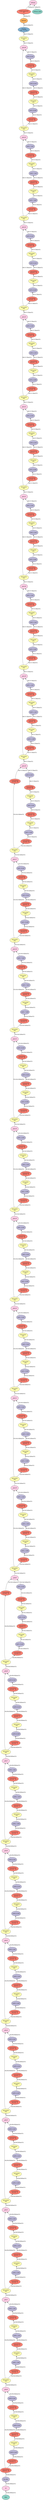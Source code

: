 digraph plot {
	data [label=data fillcolor="#8dd3c7" fixedsize=false height=0.8034 shape=oval style=filled width=1.3]
	id [label=id fillcolor="#fccde5" fixedsize=false height=0.8034 shape=oval style=filled width=1.3]
	bn_data [label=bn_data fillcolor="#bebada" fixedsize=false height=0.8034 shape=oval style=filled width=1.3]
	conv0 [label="Convolution
3x3/1x1, 16" fillcolor="#fb8072" fixedsize=false height=0.8034 shape=oval style=filled width=1.3]
	unit0_0_conv0 [label="Convolution
1x1/1x1, 4" fillcolor="#fb8072" fixedsize=false height=0.8034 shape=oval style=filled width=1.3]
	unit0_0_bn0 [label=unit0_0_bn0 fillcolor="#bebada" fixedsize=false height=0.8034 shape=oval style=filled width=1.3]
	unit0_0_relu0 [label="Activation
relu" fillcolor="#ffffb3" fixedsize=false height=0.8034 shape=oval style=filled width=1.3]
	unit0_0_conv1 [label="Convolution
3x3/1x1, 4" fillcolor="#fb8072" fixedsize=false height=0.8034 shape=oval style=filled width=1.3]
	unit0_0_bn1 [label=unit0_0_bn1 fillcolor="#bebada" fixedsize=false height=0.8034 shape=oval style=filled width=1.3]
	unit0_0_relu1 [label="Activation
relu" fillcolor="#ffffb3" fixedsize=false height=0.8034 shape=oval style=filled width=1.3]
	unit0_0_conv2 [label="Convolution
1x1/1x1, 16" fillcolor="#fb8072" fixedsize=false height=0.8034 shape=oval style=filled width=1.3]
	unit0_0_bn2 [label=unit0_0_bn2 fillcolor="#bebada" fixedsize=false height=0.8034 shape=oval style=filled width=1.3]
	_plus0 [label=_plus0 fillcolor="#fccde5" fixedsize=false height=0.8034 shape=oval style=filled width=1.3]
	unit0_0relu2 [label="Activation
relu" fillcolor="#ffffb3" fixedsize=false height=0.8034 shape=oval style=filled width=1.3]
	unit0_1_conv0 [label="Convolution
1x1/1x1, 4" fillcolor="#fb8072" fixedsize=false height=0.8034 shape=oval style=filled width=1.3]
	unit0_1_bn0 [label=unit0_1_bn0 fillcolor="#bebada" fixedsize=false height=0.8034 shape=oval style=filled width=1.3]
	unit0_1_relu0 [label="Activation
relu" fillcolor="#ffffb3" fixedsize=false height=0.8034 shape=oval style=filled width=1.3]
	unit0_1_conv1 [label="Convolution
3x3/1x1, 4" fillcolor="#fb8072" fixedsize=false height=0.8034 shape=oval style=filled width=1.3]
	unit0_1_bn1 [label=unit0_1_bn1 fillcolor="#bebada" fixedsize=false height=0.8034 shape=oval style=filled width=1.3]
	unit0_1_relu1 [label="Activation
relu" fillcolor="#ffffb3" fixedsize=false height=0.8034 shape=oval style=filled width=1.3]
	unit0_1_conv2 [label="Convolution
1x1/1x1, 16" fillcolor="#fb8072" fixedsize=false height=0.8034 shape=oval style=filled width=1.3]
	unit0_1_bn2 [label=unit0_1_bn2 fillcolor="#bebada" fixedsize=false height=0.8034 shape=oval style=filled width=1.3]
	_plus1 [label=_plus1 fillcolor="#fccde5" fixedsize=false height=0.8034 shape=oval style=filled width=1.3]
	unit0_1relu2 [label="Activation
relu" fillcolor="#ffffb3" fixedsize=false height=0.8034 shape=oval style=filled width=1.3]
	unit0_2_conv0 [label="Convolution
1x1/1x1, 4" fillcolor="#fb8072" fixedsize=false height=0.8034 shape=oval style=filled width=1.3]
	unit0_2_bn0 [label=unit0_2_bn0 fillcolor="#bebada" fixedsize=false height=0.8034 shape=oval style=filled width=1.3]
	unit0_2_relu0 [label="Activation
relu" fillcolor="#ffffb3" fixedsize=false height=0.8034 shape=oval style=filled width=1.3]
	unit0_2_conv1 [label="Convolution
3x3/1x1, 4" fillcolor="#fb8072" fixedsize=false height=0.8034 shape=oval style=filled width=1.3]
	unit0_2_bn1 [label=unit0_2_bn1 fillcolor="#bebada" fixedsize=false height=0.8034 shape=oval style=filled width=1.3]
	unit0_2_relu1 [label="Activation
relu" fillcolor="#ffffb3" fixedsize=false height=0.8034 shape=oval style=filled width=1.3]
	unit0_2_conv2 [label="Convolution
1x1/1x1, 16" fillcolor="#fb8072" fixedsize=false height=0.8034 shape=oval style=filled width=1.3]
	unit0_2_bn2 [label=unit0_2_bn2 fillcolor="#bebada" fixedsize=false height=0.8034 shape=oval style=filled width=1.3]
	_plus2 [label=_plus2 fillcolor="#fccde5" fixedsize=false height=0.8034 shape=oval style=filled width=1.3]
	unit0_2relu2 [label="Activation
relu" fillcolor="#ffffb3" fixedsize=false height=0.8034 shape=oval style=filled width=1.3]
	unit0_3_conv0 [label="Convolution
1x1/1x1, 4" fillcolor="#fb8072" fixedsize=false height=0.8034 shape=oval style=filled width=1.3]
	unit0_3_bn0 [label=unit0_3_bn0 fillcolor="#bebada" fixedsize=false height=0.8034 shape=oval style=filled width=1.3]
	unit0_3_relu0 [label="Activation
relu" fillcolor="#ffffb3" fixedsize=false height=0.8034 shape=oval style=filled width=1.3]
	unit0_3_conv1 [label="Convolution
3x3/1x1, 4" fillcolor="#fb8072" fixedsize=false height=0.8034 shape=oval style=filled width=1.3]
	unit0_3_bn1 [label=unit0_3_bn1 fillcolor="#bebada" fixedsize=false height=0.8034 shape=oval style=filled width=1.3]
	unit0_3_relu1 [label="Activation
relu" fillcolor="#ffffb3" fixedsize=false height=0.8034 shape=oval style=filled width=1.3]
	unit0_3_conv2 [label="Convolution
1x1/1x1, 16" fillcolor="#fb8072" fixedsize=false height=0.8034 shape=oval style=filled width=1.3]
	unit0_3_bn2 [label=unit0_3_bn2 fillcolor="#bebada" fixedsize=false height=0.8034 shape=oval style=filled width=1.3]
	_plus3 [label=_plus3 fillcolor="#fccde5" fixedsize=false height=0.8034 shape=oval style=filled width=1.3]
	unit0_3relu2 [label="Activation
relu" fillcolor="#ffffb3" fixedsize=false height=0.8034 shape=oval style=filled width=1.3]
	unit0_4_conv0 [label="Convolution
1x1/1x1, 4" fillcolor="#fb8072" fixedsize=false height=0.8034 shape=oval style=filled width=1.3]
	unit0_4_bn0 [label=unit0_4_bn0 fillcolor="#bebada" fixedsize=false height=0.8034 shape=oval style=filled width=1.3]
	unit0_4_relu0 [label="Activation
relu" fillcolor="#ffffb3" fixedsize=false height=0.8034 shape=oval style=filled width=1.3]
	unit0_4_conv1 [label="Convolution
3x3/1x1, 4" fillcolor="#fb8072" fixedsize=false height=0.8034 shape=oval style=filled width=1.3]
	unit0_4_bn1 [label=unit0_4_bn1 fillcolor="#bebada" fixedsize=false height=0.8034 shape=oval style=filled width=1.3]
	unit0_4_relu1 [label="Activation
relu" fillcolor="#ffffb3" fixedsize=false height=0.8034 shape=oval style=filled width=1.3]
	unit0_4_conv2 [label="Convolution
1x1/1x1, 16" fillcolor="#fb8072" fixedsize=false height=0.8034 shape=oval style=filled width=1.3]
	unit0_4_bn2 [label=unit0_4_bn2 fillcolor="#bebada" fixedsize=false height=0.8034 shape=oval style=filled width=1.3]
	_plus4 [label=_plus4 fillcolor="#fccde5" fixedsize=false height=0.8034 shape=oval style=filled width=1.3]
	unit0_4relu2 [label="Activation
relu" fillcolor="#ffffb3" fixedsize=false height=0.8034 shape=oval style=filled width=1.3]
	unit0_5_conv0 [label="Convolution
1x1/1x1, 4" fillcolor="#fb8072" fixedsize=false height=0.8034 shape=oval style=filled width=1.3]
	unit0_5_bn0 [label=unit0_5_bn0 fillcolor="#bebada" fixedsize=false height=0.8034 shape=oval style=filled width=1.3]
	unit0_5_relu0 [label="Activation
relu" fillcolor="#ffffb3" fixedsize=false height=0.8034 shape=oval style=filled width=1.3]
	unit0_5_conv1 [label="Convolution
3x3/1x1, 4" fillcolor="#fb8072" fixedsize=false height=0.8034 shape=oval style=filled width=1.3]
	unit0_5_bn1 [label=unit0_5_bn1 fillcolor="#bebada" fixedsize=false height=0.8034 shape=oval style=filled width=1.3]
	unit0_5_relu1 [label="Activation
relu" fillcolor="#ffffb3" fixedsize=false height=0.8034 shape=oval style=filled width=1.3]
	unit0_5_conv2 [label="Convolution
1x1/1x1, 16" fillcolor="#fb8072" fixedsize=false height=0.8034 shape=oval style=filled width=1.3]
	unit0_5_bn2 [label=unit0_5_bn2 fillcolor="#bebada" fixedsize=false height=0.8034 shape=oval style=filled width=1.3]
	_plus5 [label=_plus5 fillcolor="#fccde5" fixedsize=false height=0.8034 shape=oval style=filled width=1.3]
	unit0_5relu2 [label="Activation
relu" fillcolor="#ffffb3" fixedsize=false height=0.8034 shape=oval style=filled width=1.3]
	unit0_6_conv0 [label="Convolution
1x1/1x1, 4" fillcolor="#fb8072" fixedsize=false height=0.8034 shape=oval style=filled width=1.3]
	unit0_6_bn0 [label=unit0_6_bn0 fillcolor="#bebada" fixedsize=false height=0.8034 shape=oval style=filled width=1.3]
	unit0_6_relu0 [label="Activation
relu" fillcolor="#ffffb3" fixedsize=false height=0.8034 shape=oval style=filled width=1.3]
	unit0_6_conv1 [label="Convolution
3x3/1x1, 4" fillcolor="#fb8072" fixedsize=false height=0.8034 shape=oval style=filled width=1.3]
	unit0_6_bn1 [label=unit0_6_bn1 fillcolor="#bebada" fixedsize=false height=0.8034 shape=oval style=filled width=1.3]
	unit0_6_relu1 [label="Activation
relu" fillcolor="#ffffb3" fixedsize=false height=0.8034 shape=oval style=filled width=1.3]
	unit0_6_conv2 [label="Convolution
1x1/1x1, 16" fillcolor="#fb8072" fixedsize=false height=0.8034 shape=oval style=filled width=1.3]
	unit0_6_bn2 [label=unit0_6_bn2 fillcolor="#bebada" fixedsize=false height=0.8034 shape=oval style=filled width=1.3]
	_plus6 [label=_plus6 fillcolor="#fccde5" fixedsize=false height=0.8034 shape=oval style=filled width=1.3]
	unit0_6relu2 [label="Activation
relu" fillcolor="#ffffb3" fixedsize=false height=0.8034 shape=oval style=filled width=1.3]
	unit0_7_conv0 [label="Convolution
1x1/1x1, 4" fillcolor="#fb8072" fixedsize=false height=0.8034 shape=oval style=filled width=1.3]
	unit0_7_bn0 [label=unit0_7_bn0 fillcolor="#bebada" fixedsize=false height=0.8034 shape=oval style=filled width=1.3]
	unit0_7_relu0 [label="Activation
relu" fillcolor="#ffffb3" fixedsize=false height=0.8034 shape=oval style=filled width=1.3]
	unit0_7_conv1 [label="Convolution
3x3/1x1, 4" fillcolor="#fb8072" fixedsize=false height=0.8034 shape=oval style=filled width=1.3]
	unit0_7_bn1 [label=unit0_7_bn1 fillcolor="#bebada" fixedsize=false height=0.8034 shape=oval style=filled width=1.3]
	unit0_7_relu1 [label="Activation
relu" fillcolor="#ffffb3" fixedsize=false height=0.8034 shape=oval style=filled width=1.3]
	unit0_7_conv2 [label="Convolution
1x1/1x1, 16" fillcolor="#fb8072" fixedsize=false height=0.8034 shape=oval style=filled width=1.3]
	unit0_7_bn2 [label=unit0_7_bn2 fillcolor="#bebada" fixedsize=false height=0.8034 shape=oval style=filled width=1.3]
	_plus7 [label=_plus7 fillcolor="#fccde5" fixedsize=false height=0.8034 shape=oval style=filled width=1.3]
	unit0_7relu2 [label="Activation
relu" fillcolor="#ffffb3" fixedsize=false height=0.8034 shape=oval style=filled width=1.3]
	unit0_8_conv0 [label="Convolution
1x1/1x1, 4" fillcolor="#fb8072" fixedsize=false height=0.8034 shape=oval style=filled width=1.3]
	unit0_8_bn0 [label=unit0_8_bn0 fillcolor="#bebada" fixedsize=false height=0.8034 shape=oval style=filled width=1.3]
	unit0_8_relu0 [label="Activation
relu" fillcolor="#ffffb3" fixedsize=false height=0.8034 shape=oval style=filled width=1.3]
	unit0_8_conv1 [label="Convolution
3x3/1x1, 4" fillcolor="#fb8072" fixedsize=false height=0.8034 shape=oval style=filled width=1.3]
	unit0_8_bn1 [label=unit0_8_bn1 fillcolor="#bebada" fixedsize=false height=0.8034 shape=oval style=filled width=1.3]
	unit0_8_relu1 [label="Activation
relu" fillcolor="#ffffb3" fixedsize=false height=0.8034 shape=oval style=filled width=1.3]
	unit0_8_conv2 [label="Convolution
1x1/1x1, 16" fillcolor="#fb8072" fixedsize=false height=0.8034 shape=oval style=filled width=1.3]
	unit0_8_bn2 [label=unit0_8_bn2 fillcolor="#bebada" fixedsize=false height=0.8034 shape=oval style=filled width=1.3]
	_plus8 [label=_plus8 fillcolor="#fccde5" fixedsize=false height=0.8034 shape=oval style=filled width=1.3]
	unit0_8relu2 [label="Activation
relu" fillcolor="#ffffb3" fixedsize=false height=0.8034 shape=oval style=filled width=1.3]
	unit1_0_shortcut0 [label="Convolution
1x1/2x2, 32" fillcolor="#fb8072" fixedsize=false height=0.8034 shape=oval style=filled width=1.3]
	unit1_0_conv0 [label="Convolution
1x1/2x2, 8" fillcolor="#fb8072" fixedsize=false height=0.8034 shape=oval style=filled width=1.3]
	unit1_0_bn0 [label=unit1_0_bn0 fillcolor="#bebada" fixedsize=false height=0.8034 shape=oval style=filled width=1.3]
	unit1_0_relu0 [label="Activation
relu" fillcolor="#ffffb3" fixedsize=false height=0.8034 shape=oval style=filled width=1.3]
	unit1_0_conv1 [label="Convolution
3x3/1x1, 8" fillcolor="#fb8072" fixedsize=false height=0.8034 shape=oval style=filled width=1.3]
	unit1_0_bn1 [label=unit1_0_bn1 fillcolor="#bebada" fixedsize=false height=0.8034 shape=oval style=filled width=1.3]
	unit1_0_relu1 [label="Activation
relu" fillcolor="#ffffb3" fixedsize=false height=0.8034 shape=oval style=filled width=1.3]
	unit1_0_conv2 [label="Convolution
1x1/1x1, 32" fillcolor="#fb8072" fixedsize=false height=0.8034 shape=oval style=filled width=1.3]
	unit1_0_bn2 [label=unit1_0_bn2 fillcolor="#bebada" fixedsize=false height=0.8034 shape=oval style=filled width=1.3]
	_plus9 [label=_plus9 fillcolor="#fccde5" fixedsize=false height=0.8034 shape=oval style=filled width=1.3]
	unit1_0relu2 [label="Activation
relu" fillcolor="#ffffb3" fixedsize=false height=0.8034 shape=oval style=filled width=1.3]
	unit1_1_conv0 [label="Convolution
1x1/1x1, 8" fillcolor="#fb8072" fixedsize=false height=0.8034 shape=oval style=filled width=1.3]
	unit1_1_bn0 [label=unit1_1_bn0 fillcolor="#bebada" fixedsize=false height=0.8034 shape=oval style=filled width=1.3]
	unit1_1_relu0 [label="Activation
relu" fillcolor="#ffffb3" fixedsize=false height=0.8034 shape=oval style=filled width=1.3]
	unit1_1_conv1 [label="Convolution
3x3/1x1, 8" fillcolor="#fb8072" fixedsize=false height=0.8034 shape=oval style=filled width=1.3]
	unit1_1_bn1 [label=unit1_1_bn1 fillcolor="#bebada" fixedsize=false height=0.8034 shape=oval style=filled width=1.3]
	unit1_1_relu1 [label="Activation
relu" fillcolor="#ffffb3" fixedsize=false height=0.8034 shape=oval style=filled width=1.3]
	unit1_1_conv2 [label="Convolution
1x1/1x1, 32" fillcolor="#fb8072" fixedsize=false height=0.8034 shape=oval style=filled width=1.3]
	unit1_1_bn2 [label=unit1_1_bn2 fillcolor="#bebada" fixedsize=false height=0.8034 shape=oval style=filled width=1.3]
	_plus10 [label=_plus10 fillcolor="#fccde5" fixedsize=false height=0.8034 shape=oval style=filled width=1.3]
	unit1_1relu2 [label="Activation
relu" fillcolor="#ffffb3" fixedsize=false height=0.8034 shape=oval style=filled width=1.3]
	unit1_2_conv0 [label="Convolution
1x1/1x1, 8" fillcolor="#fb8072" fixedsize=false height=0.8034 shape=oval style=filled width=1.3]
	unit1_2_bn0 [label=unit1_2_bn0 fillcolor="#bebada" fixedsize=false height=0.8034 shape=oval style=filled width=1.3]
	unit1_2_relu0 [label="Activation
relu" fillcolor="#ffffb3" fixedsize=false height=0.8034 shape=oval style=filled width=1.3]
	unit1_2_conv1 [label="Convolution
3x3/1x1, 8" fillcolor="#fb8072" fixedsize=false height=0.8034 shape=oval style=filled width=1.3]
	unit1_2_bn1 [label=unit1_2_bn1 fillcolor="#bebada" fixedsize=false height=0.8034 shape=oval style=filled width=1.3]
	unit1_2_relu1 [label="Activation
relu" fillcolor="#ffffb3" fixedsize=false height=0.8034 shape=oval style=filled width=1.3]
	unit1_2_conv2 [label="Convolution
1x1/1x1, 32" fillcolor="#fb8072" fixedsize=false height=0.8034 shape=oval style=filled width=1.3]
	unit1_2_bn2 [label=unit1_2_bn2 fillcolor="#bebada" fixedsize=false height=0.8034 shape=oval style=filled width=1.3]
	_plus11 [label=_plus11 fillcolor="#fccde5" fixedsize=false height=0.8034 shape=oval style=filled width=1.3]
	unit1_2relu2 [label="Activation
relu" fillcolor="#ffffb3" fixedsize=false height=0.8034 shape=oval style=filled width=1.3]
	unit1_3_conv0 [label="Convolution
1x1/1x1, 8" fillcolor="#fb8072" fixedsize=false height=0.8034 shape=oval style=filled width=1.3]
	unit1_3_bn0 [label=unit1_3_bn0 fillcolor="#bebada" fixedsize=false height=0.8034 shape=oval style=filled width=1.3]
	unit1_3_relu0 [label="Activation
relu" fillcolor="#ffffb3" fixedsize=false height=0.8034 shape=oval style=filled width=1.3]
	unit1_3_conv1 [label="Convolution
3x3/1x1, 8" fillcolor="#fb8072" fixedsize=false height=0.8034 shape=oval style=filled width=1.3]
	unit1_3_bn1 [label=unit1_3_bn1 fillcolor="#bebada" fixedsize=false height=0.8034 shape=oval style=filled width=1.3]
	unit1_3_relu1 [label="Activation
relu" fillcolor="#ffffb3" fixedsize=false height=0.8034 shape=oval style=filled width=1.3]
	unit1_3_conv2 [label="Convolution
1x1/1x1, 32" fillcolor="#fb8072" fixedsize=false height=0.8034 shape=oval style=filled width=1.3]
	unit1_3_bn2 [label=unit1_3_bn2 fillcolor="#bebada" fixedsize=false height=0.8034 shape=oval style=filled width=1.3]
	_plus12 [label=_plus12 fillcolor="#fccde5" fixedsize=false height=0.8034 shape=oval style=filled width=1.3]
	unit1_3relu2 [label="Activation
relu" fillcolor="#ffffb3" fixedsize=false height=0.8034 shape=oval style=filled width=1.3]
	unit1_4_conv0 [label="Convolution
1x1/1x1, 8" fillcolor="#fb8072" fixedsize=false height=0.8034 shape=oval style=filled width=1.3]
	unit1_4_bn0 [label=unit1_4_bn0 fillcolor="#bebada" fixedsize=false height=0.8034 shape=oval style=filled width=1.3]
	unit1_4_relu0 [label="Activation
relu" fillcolor="#ffffb3" fixedsize=false height=0.8034 shape=oval style=filled width=1.3]
	unit1_4_conv1 [label="Convolution
3x3/1x1, 8" fillcolor="#fb8072" fixedsize=false height=0.8034 shape=oval style=filled width=1.3]
	unit1_4_bn1 [label=unit1_4_bn1 fillcolor="#bebada" fixedsize=false height=0.8034 shape=oval style=filled width=1.3]
	unit1_4_relu1 [label="Activation
relu" fillcolor="#ffffb3" fixedsize=false height=0.8034 shape=oval style=filled width=1.3]
	unit1_4_conv2 [label="Convolution
1x1/1x1, 32" fillcolor="#fb8072" fixedsize=false height=0.8034 shape=oval style=filled width=1.3]
	unit1_4_bn2 [label=unit1_4_bn2 fillcolor="#bebada" fixedsize=false height=0.8034 shape=oval style=filled width=1.3]
	_plus13 [label=_plus13 fillcolor="#fccde5" fixedsize=false height=0.8034 shape=oval style=filled width=1.3]
	unit1_4relu2 [label="Activation
relu" fillcolor="#ffffb3" fixedsize=false height=0.8034 shape=oval style=filled width=1.3]
	unit1_5_conv0 [label="Convolution
1x1/1x1, 8" fillcolor="#fb8072" fixedsize=false height=0.8034 shape=oval style=filled width=1.3]
	unit1_5_bn0 [label=unit1_5_bn0 fillcolor="#bebada" fixedsize=false height=0.8034 shape=oval style=filled width=1.3]
	unit1_5_relu0 [label="Activation
relu" fillcolor="#ffffb3" fixedsize=false height=0.8034 shape=oval style=filled width=1.3]
	unit1_5_conv1 [label="Convolution
3x3/1x1, 8" fillcolor="#fb8072" fixedsize=false height=0.8034 shape=oval style=filled width=1.3]
	unit1_5_bn1 [label=unit1_5_bn1 fillcolor="#bebada" fixedsize=false height=0.8034 shape=oval style=filled width=1.3]
	unit1_5_relu1 [label="Activation
relu" fillcolor="#ffffb3" fixedsize=false height=0.8034 shape=oval style=filled width=1.3]
	unit1_5_conv2 [label="Convolution
1x1/1x1, 32" fillcolor="#fb8072" fixedsize=false height=0.8034 shape=oval style=filled width=1.3]
	unit1_5_bn2 [label=unit1_5_bn2 fillcolor="#bebada" fixedsize=false height=0.8034 shape=oval style=filled width=1.3]
	_plus14 [label=_plus14 fillcolor="#fccde5" fixedsize=false height=0.8034 shape=oval style=filled width=1.3]
	unit1_5relu2 [label="Activation
relu" fillcolor="#ffffb3" fixedsize=false height=0.8034 shape=oval style=filled width=1.3]
	unit1_6_conv0 [label="Convolution
1x1/1x1, 8" fillcolor="#fb8072" fixedsize=false height=0.8034 shape=oval style=filled width=1.3]
	unit1_6_bn0 [label=unit1_6_bn0 fillcolor="#bebada" fixedsize=false height=0.8034 shape=oval style=filled width=1.3]
	unit1_6_relu0 [label="Activation
relu" fillcolor="#ffffb3" fixedsize=false height=0.8034 shape=oval style=filled width=1.3]
	unit1_6_conv1 [label="Convolution
3x3/1x1, 8" fillcolor="#fb8072" fixedsize=false height=0.8034 shape=oval style=filled width=1.3]
	unit1_6_bn1 [label=unit1_6_bn1 fillcolor="#bebada" fixedsize=false height=0.8034 shape=oval style=filled width=1.3]
	unit1_6_relu1 [label="Activation
relu" fillcolor="#ffffb3" fixedsize=false height=0.8034 shape=oval style=filled width=1.3]
	unit1_6_conv2 [label="Convolution
1x1/1x1, 32" fillcolor="#fb8072" fixedsize=false height=0.8034 shape=oval style=filled width=1.3]
	unit1_6_bn2 [label=unit1_6_bn2 fillcolor="#bebada" fixedsize=false height=0.8034 shape=oval style=filled width=1.3]
	_plus15 [label=_plus15 fillcolor="#fccde5" fixedsize=false height=0.8034 shape=oval style=filled width=1.3]
	unit1_6relu2 [label="Activation
relu" fillcolor="#ffffb3" fixedsize=false height=0.8034 shape=oval style=filled width=1.3]
	unit1_7_conv0 [label="Convolution
1x1/1x1, 8" fillcolor="#fb8072" fixedsize=false height=0.8034 shape=oval style=filled width=1.3]
	unit1_7_bn0 [label=unit1_7_bn0 fillcolor="#bebada" fixedsize=false height=0.8034 shape=oval style=filled width=1.3]
	unit1_7_relu0 [label="Activation
relu" fillcolor="#ffffb3" fixedsize=false height=0.8034 shape=oval style=filled width=1.3]
	unit1_7_conv1 [label="Convolution
3x3/1x1, 8" fillcolor="#fb8072" fixedsize=false height=0.8034 shape=oval style=filled width=1.3]
	unit1_7_bn1 [label=unit1_7_bn1 fillcolor="#bebada" fixedsize=false height=0.8034 shape=oval style=filled width=1.3]
	unit1_7_relu1 [label="Activation
relu" fillcolor="#ffffb3" fixedsize=false height=0.8034 shape=oval style=filled width=1.3]
	unit1_7_conv2 [label="Convolution
1x1/1x1, 32" fillcolor="#fb8072" fixedsize=false height=0.8034 shape=oval style=filled width=1.3]
	unit1_7_bn2 [label=unit1_7_bn2 fillcolor="#bebada" fixedsize=false height=0.8034 shape=oval style=filled width=1.3]
	_plus16 [label=_plus16 fillcolor="#fccde5" fixedsize=false height=0.8034 shape=oval style=filled width=1.3]
	unit1_7relu2 [label="Activation
relu" fillcolor="#ffffb3" fixedsize=false height=0.8034 shape=oval style=filled width=1.3]
	unit1_8_conv0 [label="Convolution
1x1/1x1, 8" fillcolor="#fb8072" fixedsize=false height=0.8034 shape=oval style=filled width=1.3]
	unit1_8_bn0 [label=unit1_8_bn0 fillcolor="#bebada" fixedsize=false height=0.8034 shape=oval style=filled width=1.3]
	unit1_8_relu0 [label="Activation
relu" fillcolor="#ffffb3" fixedsize=false height=0.8034 shape=oval style=filled width=1.3]
	unit1_8_conv1 [label="Convolution
3x3/1x1, 8" fillcolor="#fb8072" fixedsize=false height=0.8034 shape=oval style=filled width=1.3]
	unit1_8_bn1 [label=unit1_8_bn1 fillcolor="#bebada" fixedsize=false height=0.8034 shape=oval style=filled width=1.3]
	unit1_8_relu1 [label="Activation
relu" fillcolor="#ffffb3" fixedsize=false height=0.8034 shape=oval style=filled width=1.3]
	unit1_8_conv2 [label="Convolution
1x1/1x1, 32" fillcolor="#fb8072" fixedsize=false height=0.8034 shape=oval style=filled width=1.3]
	unit1_8_bn2 [label=unit1_8_bn2 fillcolor="#bebada" fixedsize=false height=0.8034 shape=oval style=filled width=1.3]
	_plus17 [label=_plus17 fillcolor="#fccde5" fixedsize=false height=0.8034 shape=oval style=filled width=1.3]
	unit1_8relu2 [label="Activation
relu" fillcolor="#ffffb3" fixedsize=false height=0.8034 shape=oval style=filled width=1.3]
	unit2_0_shortcut0 [label="Convolution
1x1/2x2, 64" fillcolor="#fb8072" fixedsize=false height=0.8034 shape=oval style=filled width=1.3]
	unit2_0_conv0 [label="Convolution
1x1/2x2, 16" fillcolor="#fb8072" fixedsize=false height=0.8034 shape=oval style=filled width=1.3]
	unit2_0_bn0 [label=unit2_0_bn0 fillcolor="#bebada" fixedsize=false height=0.8034 shape=oval style=filled width=1.3]
	unit2_0_relu0 [label="Activation
relu" fillcolor="#ffffb3" fixedsize=false height=0.8034 shape=oval style=filled width=1.3]
	unit2_0_conv1 [label="Convolution
3x3/1x1, 16" fillcolor="#fb8072" fixedsize=false height=0.8034 shape=oval style=filled width=1.3]
	unit2_0_bn1 [label=unit2_0_bn1 fillcolor="#bebada" fixedsize=false height=0.8034 shape=oval style=filled width=1.3]
	unit2_0_relu1 [label="Activation
relu" fillcolor="#ffffb3" fixedsize=false height=0.8034 shape=oval style=filled width=1.3]
	unit2_0_conv2 [label="Convolution
1x1/1x1, 64" fillcolor="#fb8072" fixedsize=false height=0.8034 shape=oval style=filled width=1.3]
	unit2_0_bn2 [label=unit2_0_bn2 fillcolor="#bebada" fixedsize=false height=0.8034 shape=oval style=filled width=1.3]
	_plus18 [label=_plus18 fillcolor="#fccde5" fixedsize=false height=0.8034 shape=oval style=filled width=1.3]
	unit2_0relu2 [label="Activation
relu" fillcolor="#ffffb3" fixedsize=false height=0.8034 shape=oval style=filled width=1.3]
	unit2_1_conv0 [label="Convolution
1x1/1x1, 16" fillcolor="#fb8072" fixedsize=false height=0.8034 shape=oval style=filled width=1.3]
	unit2_1_bn0 [label=unit2_1_bn0 fillcolor="#bebada" fixedsize=false height=0.8034 shape=oval style=filled width=1.3]
	unit2_1_relu0 [label="Activation
relu" fillcolor="#ffffb3" fixedsize=false height=0.8034 shape=oval style=filled width=1.3]
	unit2_1_conv1 [label="Convolution
3x3/1x1, 16" fillcolor="#fb8072" fixedsize=false height=0.8034 shape=oval style=filled width=1.3]
	unit2_1_bn1 [label=unit2_1_bn1 fillcolor="#bebada" fixedsize=false height=0.8034 shape=oval style=filled width=1.3]
	unit2_1_relu1 [label="Activation
relu" fillcolor="#ffffb3" fixedsize=false height=0.8034 shape=oval style=filled width=1.3]
	unit2_1_conv2 [label="Convolution
1x1/1x1, 64" fillcolor="#fb8072" fixedsize=false height=0.8034 shape=oval style=filled width=1.3]
	unit2_1_bn2 [label=unit2_1_bn2 fillcolor="#bebada" fixedsize=false height=0.8034 shape=oval style=filled width=1.3]
	_plus19 [label=_plus19 fillcolor="#fccde5" fixedsize=false height=0.8034 shape=oval style=filled width=1.3]
	unit2_1relu2 [label="Activation
relu" fillcolor="#ffffb3" fixedsize=false height=0.8034 shape=oval style=filled width=1.3]
	unit2_2_conv0 [label="Convolution
1x1/1x1, 16" fillcolor="#fb8072" fixedsize=false height=0.8034 shape=oval style=filled width=1.3]
	unit2_2_bn0 [label=unit2_2_bn0 fillcolor="#bebada" fixedsize=false height=0.8034 shape=oval style=filled width=1.3]
	unit2_2_relu0 [label="Activation
relu" fillcolor="#ffffb3" fixedsize=false height=0.8034 shape=oval style=filled width=1.3]
	unit2_2_conv1 [label="Convolution
3x3/1x1, 16" fillcolor="#fb8072" fixedsize=false height=0.8034 shape=oval style=filled width=1.3]
	unit2_2_bn1 [label=unit2_2_bn1 fillcolor="#bebada" fixedsize=false height=0.8034 shape=oval style=filled width=1.3]
	unit2_2_relu1 [label="Activation
relu" fillcolor="#ffffb3" fixedsize=false height=0.8034 shape=oval style=filled width=1.3]
	unit2_2_conv2 [label="Convolution
1x1/1x1, 64" fillcolor="#fb8072" fixedsize=false height=0.8034 shape=oval style=filled width=1.3]
	unit2_2_bn2 [label=unit2_2_bn2 fillcolor="#bebada" fixedsize=false height=0.8034 shape=oval style=filled width=1.3]
	_plus20 [label=_plus20 fillcolor="#fccde5" fixedsize=false height=0.8034 shape=oval style=filled width=1.3]
	unit2_2relu2 [label="Activation
relu" fillcolor="#ffffb3" fixedsize=false height=0.8034 shape=oval style=filled width=1.3]
	unit2_3_conv0 [label="Convolution
1x1/1x1, 16" fillcolor="#fb8072" fixedsize=false height=0.8034 shape=oval style=filled width=1.3]
	unit2_3_bn0 [label=unit2_3_bn0 fillcolor="#bebada" fixedsize=false height=0.8034 shape=oval style=filled width=1.3]
	unit2_3_relu0 [label="Activation
relu" fillcolor="#ffffb3" fixedsize=false height=0.8034 shape=oval style=filled width=1.3]
	unit2_3_conv1 [label="Convolution
3x3/1x1, 16" fillcolor="#fb8072" fixedsize=false height=0.8034 shape=oval style=filled width=1.3]
	unit2_3_bn1 [label=unit2_3_bn1 fillcolor="#bebada" fixedsize=false height=0.8034 shape=oval style=filled width=1.3]
	unit2_3_relu1 [label="Activation
relu" fillcolor="#ffffb3" fixedsize=false height=0.8034 shape=oval style=filled width=1.3]
	unit2_3_conv2 [label="Convolution
1x1/1x1, 64" fillcolor="#fb8072" fixedsize=false height=0.8034 shape=oval style=filled width=1.3]
	unit2_3_bn2 [label=unit2_3_bn2 fillcolor="#bebada" fixedsize=false height=0.8034 shape=oval style=filled width=1.3]
	_plus21 [label=_plus21 fillcolor="#fccde5" fixedsize=false height=0.8034 shape=oval style=filled width=1.3]
	unit2_3relu2 [label="Activation
relu" fillcolor="#ffffb3" fixedsize=false height=0.8034 shape=oval style=filled width=1.3]
	unit2_4_conv0 [label="Convolution
1x1/1x1, 16" fillcolor="#fb8072" fixedsize=false height=0.8034 shape=oval style=filled width=1.3]
	unit2_4_bn0 [label=unit2_4_bn0 fillcolor="#bebada" fixedsize=false height=0.8034 shape=oval style=filled width=1.3]
	unit2_4_relu0 [label="Activation
relu" fillcolor="#ffffb3" fixedsize=false height=0.8034 shape=oval style=filled width=1.3]
	unit2_4_conv1 [label="Convolution
3x3/1x1, 16" fillcolor="#fb8072" fixedsize=false height=0.8034 shape=oval style=filled width=1.3]
	unit2_4_bn1 [label=unit2_4_bn1 fillcolor="#bebada" fixedsize=false height=0.8034 shape=oval style=filled width=1.3]
	unit2_4_relu1 [label="Activation
relu" fillcolor="#ffffb3" fixedsize=false height=0.8034 shape=oval style=filled width=1.3]
	unit2_4_conv2 [label="Convolution
1x1/1x1, 64" fillcolor="#fb8072" fixedsize=false height=0.8034 shape=oval style=filled width=1.3]
	unit2_4_bn2 [label=unit2_4_bn2 fillcolor="#bebada" fixedsize=false height=0.8034 shape=oval style=filled width=1.3]
	_plus22 [label=_plus22 fillcolor="#fccde5" fixedsize=false height=0.8034 shape=oval style=filled width=1.3]
	unit2_4relu2 [label="Activation
relu" fillcolor="#ffffb3" fixedsize=false height=0.8034 shape=oval style=filled width=1.3]
	unit2_5_conv0 [label="Convolution
1x1/1x1, 16" fillcolor="#fb8072" fixedsize=false height=0.8034 shape=oval style=filled width=1.3]
	unit2_5_bn0 [label=unit2_5_bn0 fillcolor="#bebada" fixedsize=false height=0.8034 shape=oval style=filled width=1.3]
	unit2_5_relu0 [label="Activation
relu" fillcolor="#ffffb3" fixedsize=false height=0.8034 shape=oval style=filled width=1.3]
	unit2_5_conv1 [label="Convolution
3x3/1x1, 16" fillcolor="#fb8072" fixedsize=false height=0.8034 shape=oval style=filled width=1.3]
	unit2_5_bn1 [label=unit2_5_bn1 fillcolor="#bebada" fixedsize=false height=0.8034 shape=oval style=filled width=1.3]
	unit2_5_relu1 [label="Activation
relu" fillcolor="#ffffb3" fixedsize=false height=0.8034 shape=oval style=filled width=1.3]
	unit2_5_conv2 [label="Convolution
1x1/1x1, 64" fillcolor="#fb8072" fixedsize=false height=0.8034 shape=oval style=filled width=1.3]
	unit2_5_bn2 [label=unit2_5_bn2 fillcolor="#bebada" fixedsize=false height=0.8034 shape=oval style=filled width=1.3]
	_plus23 [label=_plus23 fillcolor="#fccde5" fixedsize=false height=0.8034 shape=oval style=filled width=1.3]
	unit2_5relu2 [label="Activation
relu" fillcolor="#ffffb3" fixedsize=false height=0.8034 shape=oval style=filled width=1.3]
	unit2_6_conv0 [label="Convolution
1x1/1x1, 16" fillcolor="#fb8072" fixedsize=false height=0.8034 shape=oval style=filled width=1.3]
	unit2_6_bn0 [label=unit2_6_bn0 fillcolor="#bebada" fixedsize=false height=0.8034 shape=oval style=filled width=1.3]
	unit2_6_relu0 [label="Activation
relu" fillcolor="#ffffb3" fixedsize=false height=0.8034 shape=oval style=filled width=1.3]
	unit2_6_conv1 [label="Convolution
3x3/1x1, 16" fillcolor="#fb8072" fixedsize=false height=0.8034 shape=oval style=filled width=1.3]
	unit2_6_bn1 [label=unit2_6_bn1 fillcolor="#bebada" fixedsize=false height=0.8034 shape=oval style=filled width=1.3]
	unit2_6_relu1 [label="Activation
relu" fillcolor="#ffffb3" fixedsize=false height=0.8034 shape=oval style=filled width=1.3]
	unit2_6_conv2 [label="Convolution
1x1/1x1, 64" fillcolor="#fb8072" fixedsize=false height=0.8034 shape=oval style=filled width=1.3]
	unit2_6_bn2 [label=unit2_6_bn2 fillcolor="#bebada" fixedsize=false height=0.8034 shape=oval style=filled width=1.3]
	_plus24 [label=_plus24 fillcolor="#fccde5" fixedsize=false height=0.8034 shape=oval style=filled width=1.3]
	unit2_6relu2 [label="Activation
relu" fillcolor="#ffffb3" fixedsize=false height=0.8034 shape=oval style=filled width=1.3]
	unit2_7_conv0 [label="Convolution
1x1/1x1, 16" fillcolor="#fb8072" fixedsize=false height=0.8034 shape=oval style=filled width=1.3]
	unit2_7_bn0 [label=unit2_7_bn0 fillcolor="#bebada" fixedsize=false height=0.8034 shape=oval style=filled width=1.3]
	unit2_7_relu0 [label="Activation
relu" fillcolor="#ffffb3" fixedsize=false height=0.8034 shape=oval style=filled width=1.3]
	unit2_7_conv1 [label="Convolution
3x3/1x1, 16" fillcolor="#fb8072" fixedsize=false height=0.8034 shape=oval style=filled width=1.3]
	unit2_7_bn1 [label=unit2_7_bn1 fillcolor="#bebada" fixedsize=false height=0.8034 shape=oval style=filled width=1.3]
	unit2_7_relu1 [label="Activation
relu" fillcolor="#ffffb3" fixedsize=false height=0.8034 shape=oval style=filled width=1.3]
	unit2_7_conv2 [label="Convolution
1x1/1x1, 64" fillcolor="#fb8072" fixedsize=false height=0.8034 shape=oval style=filled width=1.3]
	unit2_7_bn2 [label=unit2_7_bn2 fillcolor="#bebada" fixedsize=false height=0.8034 shape=oval style=filled width=1.3]
	_plus25 [label=_plus25 fillcolor="#fccde5" fixedsize=false height=0.8034 shape=oval style=filled width=1.3]
	unit2_7relu2 [label="Activation
relu" fillcolor="#ffffb3" fixedsize=false height=0.8034 shape=oval style=filled width=1.3]
	unit2_8_conv0 [label="Convolution
1x1/1x1, 16" fillcolor="#fb8072" fixedsize=false height=0.8034 shape=oval style=filled width=1.3]
	unit2_8_bn0 [label=unit2_8_bn0 fillcolor="#bebada" fixedsize=false height=0.8034 shape=oval style=filled width=1.3]
	unit2_8_relu0 [label="Activation
relu" fillcolor="#ffffb3" fixedsize=false height=0.8034 shape=oval style=filled width=1.3]
	unit2_8_conv1 [label="Convolution
3x3/1x1, 16" fillcolor="#fb8072" fixedsize=false height=0.8034 shape=oval style=filled width=1.3]
	unit2_8_bn1 [label=unit2_8_bn1 fillcolor="#bebada" fixedsize=false height=0.8034 shape=oval style=filled width=1.3]
	unit2_8_relu1 [label="Activation
relu" fillcolor="#ffffb3" fixedsize=false height=0.8034 shape=oval style=filled width=1.3]
	unit2_8_conv2 [label="Convolution
1x1/1x1, 64" fillcolor="#fb8072" fixedsize=false height=0.8034 shape=oval style=filled width=1.3]
	unit2_8_bn2 [label=unit2_8_bn2 fillcolor="#bebada" fixedsize=false height=0.8034 shape=oval style=filled width=1.3]
	_plus26 [label=_plus26 fillcolor="#fccde5" fixedsize=false height=0.8034 shape=oval style=filled width=1.3]
	unit2_8relu2 [label="Activation
relu" fillcolor="#ffffb3" fixedsize=false height=0.8034 shape=oval style=filled width=1.3]
	pool0 [label="Pooling
avg, 7x7/1x1" fillcolor="#80b1d3" fixedsize=false height=0.8034 shape=oval style=filled width=1.3]
	flatten0 [label=flatten0 fillcolor="#fdb462" fixedsize=false height=0.8034 shape=oval style=filled width=1.3]
	fc0 [label="FullyConnected
10" fillcolor="#fb8072" fixedsize=false height=0.8034 shape=oval style=filled width=1.3]
	softmax_label [label=softmax_label fillcolor="#8dd3c7" fixedsize=false height=0.8034 shape=oval style=filled width=1.3]
	softmax [label=softmax fillcolor="#fccde5" fixedsize=false height=0.8034 shape=oval style=filled width=1.3]
	id -> data [label="3x28x28(float32)" arrowtail=open dir=back]
	bn_data -> id [label="3x28x28(float32)" arrowtail=open dir=back]
	conv0 -> bn_data [label="3x28x28(float32)" arrowtail=open dir=back]
	unit0_0_conv0 -> conv0 [label="16x28x28(float32)" arrowtail=open dir=back]
	unit0_0_bn0 -> unit0_0_conv0 [label="4x28x28(float32)" arrowtail=open dir=back]
	unit0_0_relu0 -> unit0_0_bn0 [label="4x28x28(float32)" arrowtail=open dir=back]
	unit0_0_conv1 -> unit0_0_relu0 [label="4x28x28(float32)" arrowtail=open dir=back]
	unit0_0_bn1 -> unit0_0_conv1 [label="4x28x28(float32)" arrowtail=open dir=back]
	unit0_0_relu1 -> unit0_0_bn1 [label="4x28x28(float32)" arrowtail=open dir=back]
	unit0_0_conv2 -> unit0_0_relu1 [label="4x28x28(float32)" arrowtail=open dir=back]
	unit0_0_bn2 -> unit0_0_conv2 [label="16x28x28(float32)" arrowtail=open dir=back]
	_plus0 -> conv0 [label="16x28x28(float32)" arrowtail=open dir=back]
	_plus0 -> unit0_0_bn2 [label="16x28x28(float32)" arrowtail=open dir=back]
	unit0_0relu2 -> _plus0 [label="16x28x28(float32)" arrowtail=open dir=back]
	unit0_1_conv0 -> unit0_0relu2 [label="16x28x28(float32)" arrowtail=open dir=back]
	unit0_1_bn0 -> unit0_1_conv0 [label="4x28x28(float32)" arrowtail=open dir=back]
	unit0_1_relu0 -> unit0_1_bn0 [label="4x28x28(float32)" arrowtail=open dir=back]
	unit0_1_conv1 -> unit0_1_relu0 [label="4x28x28(float32)" arrowtail=open dir=back]
	unit0_1_bn1 -> unit0_1_conv1 [label="4x28x28(float32)" arrowtail=open dir=back]
	unit0_1_relu1 -> unit0_1_bn1 [label="4x28x28(float32)" arrowtail=open dir=back]
	unit0_1_conv2 -> unit0_1_relu1 [label="4x28x28(float32)" arrowtail=open dir=back]
	unit0_1_bn2 -> unit0_1_conv2 [label="16x28x28(float32)" arrowtail=open dir=back]
	_plus1 -> unit0_0relu2 [label="16x28x28(float32)" arrowtail=open dir=back]
	_plus1 -> unit0_1_bn2 [label="16x28x28(float32)" arrowtail=open dir=back]
	unit0_1relu2 -> _plus1 [label="16x28x28(float32)" arrowtail=open dir=back]
	unit0_2_conv0 -> unit0_1relu2 [label="16x28x28(float32)" arrowtail=open dir=back]
	unit0_2_bn0 -> unit0_2_conv0 [label="4x28x28(float32)" arrowtail=open dir=back]
	unit0_2_relu0 -> unit0_2_bn0 [label="4x28x28(float32)" arrowtail=open dir=back]
	unit0_2_conv1 -> unit0_2_relu0 [label="4x28x28(float32)" arrowtail=open dir=back]
	unit0_2_bn1 -> unit0_2_conv1 [label="4x28x28(float32)" arrowtail=open dir=back]
	unit0_2_relu1 -> unit0_2_bn1 [label="4x28x28(float32)" arrowtail=open dir=back]
	unit0_2_conv2 -> unit0_2_relu1 [label="4x28x28(float32)" arrowtail=open dir=back]
	unit0_2_bn2 -> unit0_2_conv2 [label="16x28x28(float32)" arrowtail=open dir=back]
	_plus2 -> unit0_1relu2 [label="16x28x28(float32)" arrowtail=open dir=back]
	_plus2 -> unit0_2_bn2 [label="16x28x28(float32)" arrowtail=open dir=back]
	unit0_2relu2 -> _plus2 [label="16x28x28(float32)" arrowtail=open dir=back]
	unit0_3_conv0 -> unit0_2relu2 [label="16x28x28(float32)" arrowtail=open dir=back]
	unit0_3_bn0 -> unit0_3_conv0 [label="4x28x28(float32)" arrowtail=open dir=back]
	unit0_3_relu0 -> unit0_3_bn0 [label="4x28x28(float32)" arrowtail=open dir=back]
	unit0_3_conv1 -> unit0_3_relu0 [label="4x28x28(float32)" arrowtail=open dir=back]
	unit0_3_bn1 -> unit0_3_conv1 [label="4x28x28(float32)" arrowtail=open dir=back]
	unit0_3_relu1 -> unit0_3_bn1 [label="4x28x28(float32)" arrowtail=open dir=back]
	unit0_3_conv2 -> unit0_3_relu1 [label="4x28x28(float32)" arrowtail=open dir=back]
	unit0_3_bn2 -> unit0_3_conv2 [label="16x28x28(float32)" arrowtail=open dir=back]
	_plus3 -> unit0_2relu2 [label="16x28x28(float32)" arrowtail=open dir=back]
	_plus3 -> unit0_3_bn2 [label="16x28x28(float32)" arrowtail=open dir=back]
	unit0_3relu2 -> _plus3 [label="16x28x28(float32)" arrowtail=open dir=back]
	unit0_4_conv0 -> unit0_3relu2 [label="16x28x28(float32)" arrowtail=open dir=back]
	unit0_4_bn0 -> unit0_4_conv0 [label="4x28x28(float32)" arrowtail=open dir=back]
	unit0_4_relu0 -> unit0_4_bn0 [label="4x28x28(float32)" arrowtail=open dir=back]
	unit0_4_conv1 -> unit0_4_relu0 [label="4x28x28(float32)" arrowtail=open dir=back]
	unit0_4_bn1 -> unit0_4_conv1 [label="4x28x28(float32)" arrowtail=open dir=back]
	unit0_4_relu1 -> unit0_4_bn1 [label="4x28x28(float32)" arrowtail=open dir=back]
	unit0_4_conv2 -> unit0_4_relu1 [label="4x28x28(float32)" arrowtail=open dir=back]
	unit0_4_bn2 -> unit0_4_conv2 [label="16x28x28(float32)" arrowtail=open dir=back]
	_plus4 -> unit0_3relu2 [label="16x28x28(float32)" arrowtail=open dir=back]
	_plus4 -> unit0_4_bn2 [label="16x28x28(float32)" arrowtail=open dir=back]
	unit0_4relu2 -> _plus4 [label="16x28x28(float32)" arrowtail=open dir=back]
	unit0_5_conv0 -> unit0_4relu2 [label="16x28x28(float32)" arrowtail=open dir=back]
	unit0_5_bn0 -> unit0_5_conv0 [label="4x28x28(float32)" arrowtail=open dir=back]
	unit0_5_relu0 -> unit0_5_bn0 [label="4x28x28(float32)" arrowtail=open dir=back]
	unit0_5_conv1 -> unit0_5_relu0 [label="4x28x28(float32)" arrowtail=open dir=back]
	unit0_5_bn1 -> unit0_5_conv1 [label="4x28x28(float32)" arrowtail=open dir=back]
	unit0_5_relu1 -> unit0_5_bn1 [label="4x28x28(float32)" arrowtail=open dir=back]
	unit0_5_conv2 -> unit0_5_relu1 [label="4x28x28(float32)" arrowtail=open dir=back]
	unit0_5_bn2 -> unit0_5_conv2 [label="16x28x28(float32)" arrowtail=open dir=back]
	_plus5 -> unit0_4relu2 [label="16x28x28(float32)" arrowtail=open dir=back]
	_plus5 -> unit0_5_bn2 [label="16x28x28(float32)" arrowtail=open dir=back]
	unit0_5relu2 -> _plus5 [label="16x28x28(float32)" arrowtail=open dir=back]
	unit0_6_conv0 -> unit0_5relu2 [label="16x28x28(float32)" arrowtail=open dir=back]
	unit0_6_bn0 -> unit0_6_conv0 [label="4x28x28(float32)" arrowtail=open dir=back]
	unit0_6_relu0 -> unit0_6_bn0 [label="4x28x28(float32)" arrowtail=open dir=back]
	unit0_6_conv1 -> unit0_6_relu0 [label="4x28x28(float32)" arrowtail=open dir=back]
	unit0_6_bn1 -> unit0_6_conv1 [label="4x28x28(float32)" arrowtail=open dir=back]
	unit0_6_relu1 -> unit0_6_bn1 [label="4x28x28(float32)" arrowtail=open dir=back]
	unit0_6_conv2 -> unit0_6_relu1 [label="4x28x28(float32)" arrowtail=open dir=back]
	unit0_6_bn2 -> unit0_6_conv2 [label="16x28x28(float32)" arrowtail=open dir=back]
	_plus6 -> unit0_5relu2 [label="16x28x28(float32)" arrowtail=open dir=back]
	_plus6 -> unit0_6_bn2 [label="16x28x28(float32)" arrowtail=open dir=back]
	unit0_6relu2 -> _plus6 [label="16x28x28(float32)" arrowtail=open dir=back]
	unit0_7_conv0 -> unit0_6relu2 [label="16x28x28(float32)" arrowtail=open dir=back]
	unit0_7_bn0 -> unit0_7_conv0 [label="4x28x28(float32)" arrowtail=open dir=back]
	unit0_7_relu0 -> unit0_7_bn0 [label="4x28x28(float32)" arrowtail=open dir=back]
	unit0_7_conv1 -> unit0_7_relu0 [label="4x28x28(float32)" arrowtail=open dir=back]
	unit0_7_bn1 -> unit0_7_conv1 [label="4x28x28(float32)" arrowtail=open dir=back]
	unit0_7_relu1 -> unit0_7_bn1 [label="4x28x28(float32)" arrowtail=open dir=back]
	unit0_7_conv2 -> unit0_7_relu1 [label="4x28x28(float32)" arrowtail=open dir=back]
	unit0_7_bn2 -> unit0_7_conv2 [label="16x28x28(float32)" arrowtail=open dir=back]
	_plus7 -> unit0_6relu2 [label="16x28x28(float32)" arrowtail=open dir=back]
	_plus7 -> unit0_7_bn2 [label="16x28x28(float32)" arrowtail=open dir=back]
	unit0_7relu2 -> _plus7 [label="16x28x28(float32)" arrowtail=open dir=back]
	unit0_8_conv0 -> unit0_7relu2 [label="16x28x28(float32)" arrowtail=open dir=back]
	unit0_8_bn0 -> unit0_8_conv0 [label="4x28x28(float32)" arrowtail=open dir=back]
	unit0_8_relu0 -> unit0_8_bn0 [label="4x28x28(float32)" arrowtail=open dir=back]
	unit0_8_conv1 -> unit0_8_relu0 [label="4x28x28(float32)" arrowtail=open dir=back]
	unit0_8_bn1 -> unit0_8_conv1 [label="4x28x28(float32)" arrowtail=open dir=back]
	unit0_8_relu1 -> unit0_8_bn1 [label="4x28x28(float32)" arrowtail=open dir=back]
	unit0_8_conv2 -> unit0_8_relu1 [label="4x28x28(float32)" arrowtail=open dir=back]
	unit0_8_bn2 -> unit0_8_conv2 [label="16x28x28(float32)" arrowtail=open dir=back]
	_plus8 -> unit0_7relu2 [label="16x28x28(float32)" arrowtail=open dir=back]
	_plus8 -> unit0_8_bn2 [label="16x28x28(float32)" arrowtail=open dir=back]
	unit0_8relu2 -> _plus8 [label="16x28x28(float32)" arrowtail=open dir=back]
	unit1_0_shortcut0 -> unit0_8relu2 [label="16x28x28(float32)" arrowtail=open dir=back]
	unit1_0_conv0 -> unit0_8relu2 [label="16x28x28(float32)" arrowtail=open dir=back]
	unit1_0_bn0 -> unit1_0_conv0 [label="8x14x14(float32)" arrowtail=open dir=back]
	unit1_0_relu0 -> unit1_0_bn0 [label="8x14x14(float32)" arrowtail=open dir=back]
	unit1_0_conv1 -> unit1_0_relu0 [label="8x14x14(float32)" arrowtail=open dir=back]
	unit1_0_bn1 -> unit1_0_conv1 [label="8x14x14(float32)" arrowtail=open dir=back]
	unit1_0_relu1 -> unit1_0_bn1 [label="8x14x14(float32)" arrowtail=open dir=back]
	unit1_0_conv2 -> unit1_0_relu1 [label="8x14x14(float32)" arrowtail=open dir=back]
	unit1_0_bn2 -> unit1_0_conv2 [label="32x14x14(float32)" arrowtail=open dir=back]
	_plus9 -> unit1_0_shortcut0 [label="32x14x14(float32)" arrowtail=open dir=back]
	_plus9 -> unit1_0_bn2 [label="32x14x14(float32)" arrowtail=open dir=back]
	unit1_0relu2 -> _plus9 [label="32x14x14(float32)" arrowtail=open dir=back]
	unit1_1_conv0 -> unit1_0relu2 [label="32x14x14(float32)" arrowtail=open dir=back]
	unit1_1_bn0 -> unit1_1_conv0 [label="8x14x14(float32)" arrowtail=open dir=back]
	unit1_1_relu0 -> unit1_1_bn0 [label="8x14x14(float32)" arrowtail=open dir=back]
	unit1_1_conv1 -> unit1_1_relu0 [label="8x14x14(float32)" arrowtail=open dir=back]
	unit1_1_bn1 -> unit1_1_conv1 [label="8x14x14(float32)" arrowtail=open dir=back]
	unit1_1_relu1 -> unit1_1_bn1 [label="8x14x14(float32)" arrowtail=open dir=back]
	unit1_1_conv2 -> unit1_1_relu1 [label="8x14x14(float32)" arrowtail=open dir=back]
	unit1_1_bn2 -> unit1_1_conv2 [label="32x14x14(float32)" arrowtail=open dir=back]
	_plus10 -> unit1_0relu2 [label="32x14x14(float32)" arrowtail=open dir=back]
	_plus10 -> unit1_1_bn2 [label="32x14x14(float32)" arrowtail=open dir=back]
	unit1_1relu2 -> _plus10 [label="32x14x14(float32)" arrowtail=open dir=back]
	unit1_2_conv0 -> unit1_1relu2 [label="32x14x14(float32)" arrowtail=open dir=back]
	unit1_2_bn0 -> unit1_2_conv0 [label="8x14x14(float32)" arrowtail=open dir=back]
	unit1_2_relu0 -> unit1_2_bn0 [label="8x14x14(float32)" arrowtail=open dir=back]
	unit1_2_conv1 -> unit1_2_relu0 [label="8x14x14(float32)" arrowtail=open dir=back]
	unit1_2_bn1 -> unit1_2_conv1 [label="8x14x14(float32)" arrowtail=open dir=back]
	unit1_2_relu1 -> unit1_2_bn1 [label="8x14x14(float32)" arrowtail=open dir=back]
	unit1_2_conv2 -> unit1_2_relu1 [label="8x14x14(float32)" arrowtail=open dir=back]
	unit1_2_bn2 -> unit1_2_conv2 [label="32x14x14(float32)" arrowtail=open dir=back]
	_plus11 -> unit1_1relu2 [label="32x14x14(float32)" arrowtail=open dir=back]
	_plus11 -> unit1_2_bn2 [label="32x14x14(float32)" arrowtail=open dir=back]
	unit1_2relu2 -> _plus11 [label="32x14x14(float32)" arrowtail=open dir=back]
	unit1_3_conv0 -> unit1_2relu2 [label="32x14x14(float32)" arrowtail=open dir=back]
	unit1_3_bn0 -> unit1_3_conv0 [label="8x14x14(float32)" arrowtail=open dir=back]
	unit1_3_relu0 -> unit1_3_bn0 [label="8x14x14(float32)" arrowtail=open dir=back]
	unit1_3_conv1 -> unit1_3_relu0 [label="8x14x14(float32)" arrowtail=open dir=back]
	unit1_3_bn1 -> unit1_3_conv1 [label="8x14x14(float32)" arrowtail=open dir=back]
	unit1_3_relu1 -> unit1_3_bn1 [label="8x14x14(float32)" arrowtail=open dir=back]
	unit1_3_conv2 -> unit1_3_relu1 [label="8x14x14(float32)" arrowtail=open dir=back]
	unit1_3_bn2 -> unit1_3_conv2 [label="32x14x14(float32)" arrowtail=open dir=back]
	_plus12 -> unit1_2relu2 [label="32x14x14(float32)" arrowtail=open dir=back]
	_plus12 -> unit1_3_bn2 [label="32x14x14(float32)" arrowtail=open dir=back]
	unit1_3relu2 -> _plus12 [label="32x14x14(float32)" arrowtail=open dir=back]
	unit1_4_conv0 -> unit1_3relu2 [label="32x14x14(float32)" arrowtail=open dir=back]
	unit1_4_bn0 -> unit1_4_conv0 [label="8x14x14(float32)" arrowtail=open dir=back]
	unit1_4_relu0 -> unit1_4_bn0 [label="8x14x14(float32)" arrowtail=open dir=back]
	unit1_4_conv1 -> unit1_4_relu0 [label="8x14x14(float32)" arrowtail=open dir=back]
	unit1_4_bn1 -> unit1_4_conv1 [label="8x14x14(float32)" arrowtail=open dir=back]
	unit1_4_relu1 -> unit1_4_bn1 [label="8x14x14(float32)" arrowtail=open dir=back]
	unit1_4_conv2 -> unit1_4_relu1 [label="8x14x14(float32)" arrowtail=open dir=back]
	unit1_4_bn2 -> unit1_4_conv2 [label="32x14x14(float32)" arrowtail=open dir=back]
	_plus13 -> unit1_3relu2 [label="32x14x14(float32)" arrowtail=open dir=back]
	_plus13 -> unit1_4_bn2 [label="32x14x14(float32)" arrowtail=open dir=back]
	unit1_4relu2 -> _plus13 [label="32x14x14(float32)" arrowtail=open dir=back]
	unit1_5_conv0 -> unit1_4relu2 [label="32x14x14(float32)" arrowtail=open dir=back]
	unit1_5_bn0 -> unit1_5_conv0 [label="8x14x14(float32)" arrowtail=open dir=back]
	unit1_5_relu0 -> unit1_5_bn0 [label="8x14x14(float32)" arrowtail=open dir=back]
	unit1_5_conv1 -> unit1_5_relu0 [label="8x14x14(float32)" arrowtail=open dir=back]
	unit1_5_bn1 -> unit1_5_conv1 [label="8x14x14(float32)" arrowtail=open dir=back]
	unit1_5_relu1 -> unit1_5_bn1 [label="8x14x14(float32)" arrowtail=open dir=back]
	unit1_5_conv2 -> unit1_5_relu1 [label="8x14x14(float32)" arrowtail=open dir=back]
	unit1_5_bn2 -> unit1_5_conv2 [label="32x14x14(float32)" arrowtail=open dir=back]
	_plus14 -> unit1_4relu2 [label="32x14x14(float32)" arrowtail=open dir=back]
	_plus14 -> unit1_5_bn2 [label="32x14x14(float32)" arrowtail=open dir=back]
	unit1_5relu2 -> _plus14 [label="32x14x14(float32)" arrowtail=open dir=back]
	unit1_6_conv0 -> unit1_5relu2 [label="32x14x14(float32)" arrowtail=open dir=back]
	unit1_6_bn0 -> unit1_6_conv0 [label="8x14x14(float32)" arrowtail=open dir=back]
	unit1_6_relu0 -> unit1_6_bn0 [label="8x14x14(float32)" arrowtail=open dir=back]
	unit1_6_conv1 -> unit1_6_relu0 [label="8x14x14(float32)" arrowtail=open dir=back]
	unit1_6_bn1 -> unit1_6_conv1 [label="8x14x14(float32)" arrowtail=open dir=back]
	unit1_6_relu1 -> unit1_6_bn1 [label="8x14x14(float32)" arrowtail=open dir=back]
	unit1_6_conv2 -> unit1_6_relu1 [label="8x14x14(float32)" arrowtail=open dir=back]
	unit1_6_bn2 -> unit1_6_conv2 [label="32x14x14(float32)" arrowtail=open dir=back]
	_plus15 -> unit1_5relu2 [label="32x14x14(float32)" arrowtail=open dir=back]
	_plus15 -> unit1_6_bn2 [label="32x14x14(float32)" arrowtail=open dir=back]
	unit1_6relu2 -> _plus15 [label="32x14x14(float32)" arrowtail=open dir=back]
	unit1_7_conv0 -> unit1_6relu2 [label="32x14x14(float32)" arrowtail=open dir=back]
	unit1_7_bn0 -> unit1_7_conv0 [label="8x14x14(float32)" arrowtail=open dir=back]
	unit1_7_relu0 -> unit1_7_bn0 [label="8x14x14(float32)" arrowtail=open dir=back]
	unit1_7_conv1 -> unit1_7_relu0 [label="8x14x14(float32)" arrowtail=open dir=back]
	unit1_7_bn1 -> unit1_7_conv1 [label="8x14x14(float32)" arrowtail=open dir=back]
	unit1_7_relu1 -> unit1_7_bn1 [label="8x14x14(float32)" arrowtail=open dir=back]
	unit1_7_conv2 -> unit1_7_relu1 [label="8x14x14(float32)" arrowtail=open dir=back]
	unit1_7_bn2 -> unit1_7_conv2 [label="32x14x14(float32)" arrowtail=open dir=back]
	_plus16 -> unit1_6relu2 [label="32x14x14(float32)" arrowtail=open dir=back]
	_plus16 -> unit1_7_bn2 [label="32x14x14(float32)" arrowtail=open dir=back]
	unit1_7relu2 -> _plus16 [label="32x14x14(float32)" arrowtail=open dir=back]
	unit1_8_conv0 -> unit1_7relu2 [label="32x14x14(float32)" arrowtail=open dir=back]
	unit1_8_bn0 -> unit1_8_conv0 [label="8x14x14(float32)" arrowtail=open dir=back]
	unit1_8_relu0 -> unit1_8_bn0 [label="8x14x14(float32)" arrowtail=open dir=back]
	unit1_8_conv1 -> unit1_8_relu0 [label="8x14x14(float32)" arrowtail=open dir=back]
	unit1_8_bn1 -> unit1_8_conv1 [label="8x14x14(float32)" arrowtail=open dir=back]
	unit1_8_relu1 -> unit1_8_bn1 [label="8x14x14(float32)" arrowtail=open dir=back]
	unit1_8_conv2 -> unit1_8_relu1 [label="8x14x14(float32)" arrowtail=open dir=back]
	unit1_8_bn2 -> unit1_8_conv2 [label="32x14x14(float32)" arrowtail=open dir=back]
	_plus17 -> unit1_7relu2 [label="32x14x14(float32)" arrowtail=open dir=back]
	_plus17 -> unit1_8_bn2 [label="32x14x14(float32)" arrowtail=open dir=back]
	unit1_8relu2 -> _plus17 [label="32x14x14(float32)" arrowtail=open dir=back]
	unit2_0_shortcut0 -> unit1_8relu2 [label="32x14x14(float32)" arrowtail=open dir=back]
	unit2_0_conv0 -> unit1_8relu2 [label="32x14x14(float32)" arrowtail=open dir=back]
	unit2_0_bn0 -> unit2_0_conv0 [label="16x7x7(float32)" arrowtail=open dir=back]
	unit2_0_relu0 -> unit2_0_bn0 [label="16x7x7(float32)" arrowtail=open dir=back]
	unit2_0_conv1 -> unit2_0_relu0 [label="16x7x7(float32)" arrowtail=open dir=back]
	unit2_0_bn1 -> unit2_0_conv1 [label="16x7x7(float32)" arrowtail=open dir=back]
	unit2_0_relu1 -> unit2_0_bn1 [label="16x7x7(float32)" arrowtail=open dir=back]
	unit2_0_conv2 -> unit2_0_relu1 [label="16x7x7(float32)" arrowtail=open dir=back]
	unit2_0_bn2 -> unit2_0_conv2 [label="64x7x7(float32)" arrowtail=open dir=back]
	_plus18 -> unit2_0_shortcut0 [label="64x7x7(float32)" arrowtail=open dir=back]
	_plus18 -> unit2_0_bn2 [label="64x7x7(float32)" arrowtail=open dir=back]
	unit2_0relu2 -> _plus18 [label="64x7x7(float32)" arrowtail=open dir=back]
	unit2_1_conv0 -> unit2_0relu2 [label="64x7x7(float32)" arrowtail=open dir=back]
	unit2_1_bn0 -> unit2_1_conv0 [label="16x7x7(float32)" arrowtail=open dir=back]
	unit2_1_relu0 -> unit2_1_bn0 [label="16x7x7(float32)" arrowtail=open dir=back]
	unit2_1_conv1 -> unit2_1_relu0 [label="16x7x7(float32)" arrowtail=open dir=back]
	unit2_1_bn1 -> unit2_1_conv1 [label="16x7x7(float32)" arrowtail=open dir=back]
	unit2_1_relu1 -> unit2_1_bn1 [label="16x7x7(float32)" arrowtail=open dir=back]
	unit2_1_conv2 -> unit2_1_relu1 [label="16x7x7(float32)" arrowtail=open dir=back]
	unit2_1_bn2 -> unit2_1_conv2 [label="64x7x7(float32)" arrowtail=open dir=back]
	_plus19 -> unit2_0relu2 [label="64x7x7(float32)" arrowtail=open dir=back]
	_plus19 -> unit2_1_bn2 [label="64x7x7(float32)" arrowtail=open dir=back]
	unit2_1relu2 -> _plus19 [label="64x7x7(float32)" arrowtail=open dir=back]
	unit2_2_conv0 -> unit2_1relu2 [label="64x7x7(float32)" arrowtail=open dir=back]
	unit2_2_bn0 -> unit2_2_conv0 [label="16x7x7(float32)" arrowtail=open dir=back]
	unit2_2_relu0 -> unit2_2_bn0 [label="16x7x7(float32)" arrowtail=open dir=back]
	unit2_2_conv1 -> unit2_2_relu0 [label="16x7x7(float32)" arrowtail=open dir=back]
	unit2_2_bn1 -> unit2_2_conv1 [label="16x7x7(float32)" arrowtail=open dir=back]
	unit2_2_relu1 -> unit2_2_bn1 [label="16x7x7(float32)" arrowtail=open dir=back]
	unit2_2_conv2 -> unit2_2_relu1 [label="16x7x7(float32)" arrowtail=open dir=back]
	unit2_2_bn2 -> unit2_2_conv2 [label="64x7x7(float32)" arrowtail=open dir=back]
	_plus20 -> unit2_1relu2 [label="64x7x7(float32)" arrowtail=open dir=back]
	_plus20 -> unit2_2_bn2 [label="64x7x7(float32)" arrowtail=open dir=back]
	unit2_2relu2 -> _plus20 [label="64x7x7(float32)" arrowtail=open dir=back]
	unit2_3_conv0 -> unit2_2relu2 [label="64x7x7(float32)" arrowtail=open dir=back]
	unit2_3_bn0 -> unit2_3_conv0 [label="16x7x7(float32)" arrowtail=open dir=back]
	unit2_3_relu0 -> unit2_3_bn0 [label="16x7x7(float32)" arrowtail=open dir=back]
	unit2_3_conv1 -> unit2_3_relu0 [label="16x7x7(float32)" arrowtail=open dir=back]
	unit2_3_bn1 -> unit2_3_conv1 [label="16x7x7(float32)" arrowtail=open dir=back]
	unit2_3_relu1 -> unit2_3_bn1 [label="16x7x7(float32)" arrowtail=open dir=back]
	unit2_3_conv2 -> unit2_3_relu1 [label="16x7x7(float32)" arrowtail=open dir=back]
	unit2_3_bn2 -> unit2_3_conv2 [label="64x7x7(float32)" arrowtail=open dir=back]
	_plus21 -> unit2_2relu2 [label="64x7x7(float32)" arrowtail=open dir=back]
	_plus21 -> unit2_3_bn2 [label="64x7x7(float32)" arrowtail=open dir=back]
	unit2_3relu2 -> _plus21 [label="64x7x7(float32)" arrowtail=open dir=back]
	unit2_4_conv0 -> unit2_3relu2 [label="64x7x7(float32)" arrowtail=open dir=back]
	unit2_4_bn0 -> unit2_4_conv0 [label="16x7x7(float32)" arrowtail=open dir=back]
	unit2_4_relu0 -> unit2_4_bn0 [label="16x7x7(float32)" arrowtail=open dir=back]
	unit2_4_conv1 -> unit2_4_relu0 [label="16x7x7(float32)" arrowtail=open dir=back]
	unit2_4_bn1 -> unit2_4_conv1 [label="16x7x7(float32)" arrowtail=open dir=back]
	unit2_4_relu1 -> unit2_4_bn1 [label="16x7x7(float32)" arrowtail=open dir=back]
	unit2_4_conv2 -> unit2_4_relu1 [label="16x7x7(float32)" arrowtail=open dir=back]
	unit2_4_bn2 -> unit2_4_conv2 [label="64x7x7(float32)" arrowtail=open dir=back]
	_plus22 -> unit2_3relu2 [label="64x7x7(float32)" arrowtail=open dir=back]
	_plus22 -> unit2_4_bn2 [label="64x7x7(float32)" arrowtail=open dir=back]
	unit2_4relu2 -> _plus22 [label="64x7x7(float32)" arrowtail=open dir=back]
	unit2_5_conv0 -> unit2_4relu2 [label="64x7x7(float32)" arrowtail=open dir=back]
	unit2_5_bn0 -> unit2_5_conv0 [label="16x7x7(float32)" arrowtail=open dir=back]
	unit2_5_relu0 -> unit2_5_bn0 [label="16x7x7(float32)" arrowtail=open dir=back]
	unit2_5_conv1 -> unit2_5_relu0 [label="16x7x7(float32)" arrowtail=open dir=back]
	unit2_5_bn1 -> unit2_5_conv1 [label="16x7x7(float32)" arrowtail=open dir=back]
	unit2_5_relu1 -> unit2_5_bn1 [label="16x7x7(float32)" arrowtail=open dir=back]
	unit2_5_conv2 -> unit2_5_relu1 [label="16x7x7(float32)" arrowtail=open dir=back]
	unit2_5_bn2 -> unit2_5_conv2 [label="64x7x7(float32)" arrowtail=open dir=back]
	_plus23 -> unit2_4relu2 [label="64x7x7(float32)" arrowtail=open dir=back]
	_plus23 -> unit2_5_bn2 [label="64x7x7(float32)" arrowtail=open dir=back]
	unit2_5relu2 -> _plus23 [label="64x7x7(float32)" arrowtail=open dir=back]
	unit2_6_conv0 -> unit2_5relu2 [label="64x7x7(float32)" arrowtail=open dir=back]
	unit2_6_bn0 -> unit2_6_conv0 [label="16x7x7(float32)" arrowtail=open dir=back]
	unit2_6_relu0 -> unit2_6_bn0 [label="16x7x7(float32)" arrowtail=open dir=back]
	unit2_6_conv1 -> unit2_6_relu0 [label="16x7x7(float32)" arrowtail=open dir=back]
	unit2_6_bn1 -> unit2_6_conv1 [label="16x7x7(float32)" arrowtail=open dir=back]
	unit2_6_relu1 -> unit2_6_bn1 [label="16x7x7(float32)" arrowtail=open dir=back]
	unit2_6_conv2 -> unit2_6_relu1 [label="16x7x7(float32)" arrowtail=open dir=back]
	unit2_6_bn2 -> unit2_6_conv2 [label="64x7x7(float32)" arrowtail=open dir=back]
	_plus24 -> unit2_5relu2 [label="64x7x7(float32)" arrowtail=open dir=back]
	_plus24 -> unit2_6_bn2 [label="64x7x7(float32)" arrowtail=open dir=back]
	unit2_6relu2 -> _plus24 [label="64x7x7(float32)" arrowtail=open dir=back]
	unit2_7_conv0 -> unit2_6relu2 [label="64x7x7(float32)" arrowtail=open dir=back]
	unit2_7_bn0 -> unit2_7_conv0 [label="16x7x7(float32)" arrowtail=open dir=back]
	unit2_7_relu0 -> unit2_7_bn0 [label="16x7x7(float32)" arrowtail=open dir=back]
	unit2_7_conv1 -> unit2_7_relu0 [label="16x7x7(float32)" arrowtail=open dir=back]
	unit2_7_bn1 -> unit2_7_conv1 [label="16x7x7(float32)" arrowtail=open dir=back]
	unit2_7_relu1 -> unit2_7_bn1 [label="16x7x7(float32)" arrowtail=open dir=back]
	unit2_7_conv2 -> unit2_7_relu1 [label="16x7x7(float32)" arrowtail=open dir=back]
	unit2_7_bn2 -> unit2_7_conv2 [label="64x7x7(float32)" arrowtail=open dir=back]
	_plus25 -> unit2_6relu2 [label="64x7x7(float32)" arrowtail=open dir=back]
	_plus25 -> unit2_7_bn2 [label="64x7x7(float32)" arrowtail=open dir=back]
	unit2_7relu2 -> _plus25 [label="64x7x7(float32)" arrowtail=open dir=back]
	unit2_8_conv0 -> unit2_7relu2 [label="64x7x7(float32)" arrowtail=open dir=back]
	unit2_8_bn0 -> unit2_8_conv0 [label="16x7x7(float32)" arrowtail=open dir=back]
	unit2_8_relu0 -> unit2_8_bn0 [label="16x7x7(float32)" arrowtail=open dir=back]
	unit2_8_conv1 -> unit2_8_relu0 [label="16x7x7(float32)" arrowtail=open dir=back]
	unit2_8_bn1 -> unit2_8_conv1 [label="16x7x7(float32)" arrowtail=open dir=back]
	unit2_8_relu1 -> unit2_8_bn1 [label="16x7x7(float32)" arrowtail=open dir=back]
	unit2_8_conv2 -> unit2_8_relu1 [label="16x7x7(float32)" arrowtail=open dir=back]
	unit2_8_bn2 -> unit2_8_conv2 [label="64x7x7(float32)" arrowtail=open dir=back]
	_plus26 -> unit2_7relu2 [label="64x7x7(float32)" arrowtail=open dir=back]
	_plus26 -> unit2_8_bn2 [label="64x7x7(float32)" arrowtail=open dir=back]
	unit2_8relu2 -> _plus26 [label="64x7x7(float32)" arrowtail=open dir=back]
	pool0 -> unit2_8relu2 [label="64x7x7(float32)" arrowtail=open dir=back]
	flatten0 -> pool0 [label="64x1x1(float32)" arrowtail=open dir=back]
	fc0 -> flatten0 [label="64(float32)" arrowtail=open dir=back]
	softmax -> fc0 [label="10(float32)" arrowtail=open dir=back]
	softmax -> softmax_label [label="(float32)" arrowtail=open dir=back]
}
